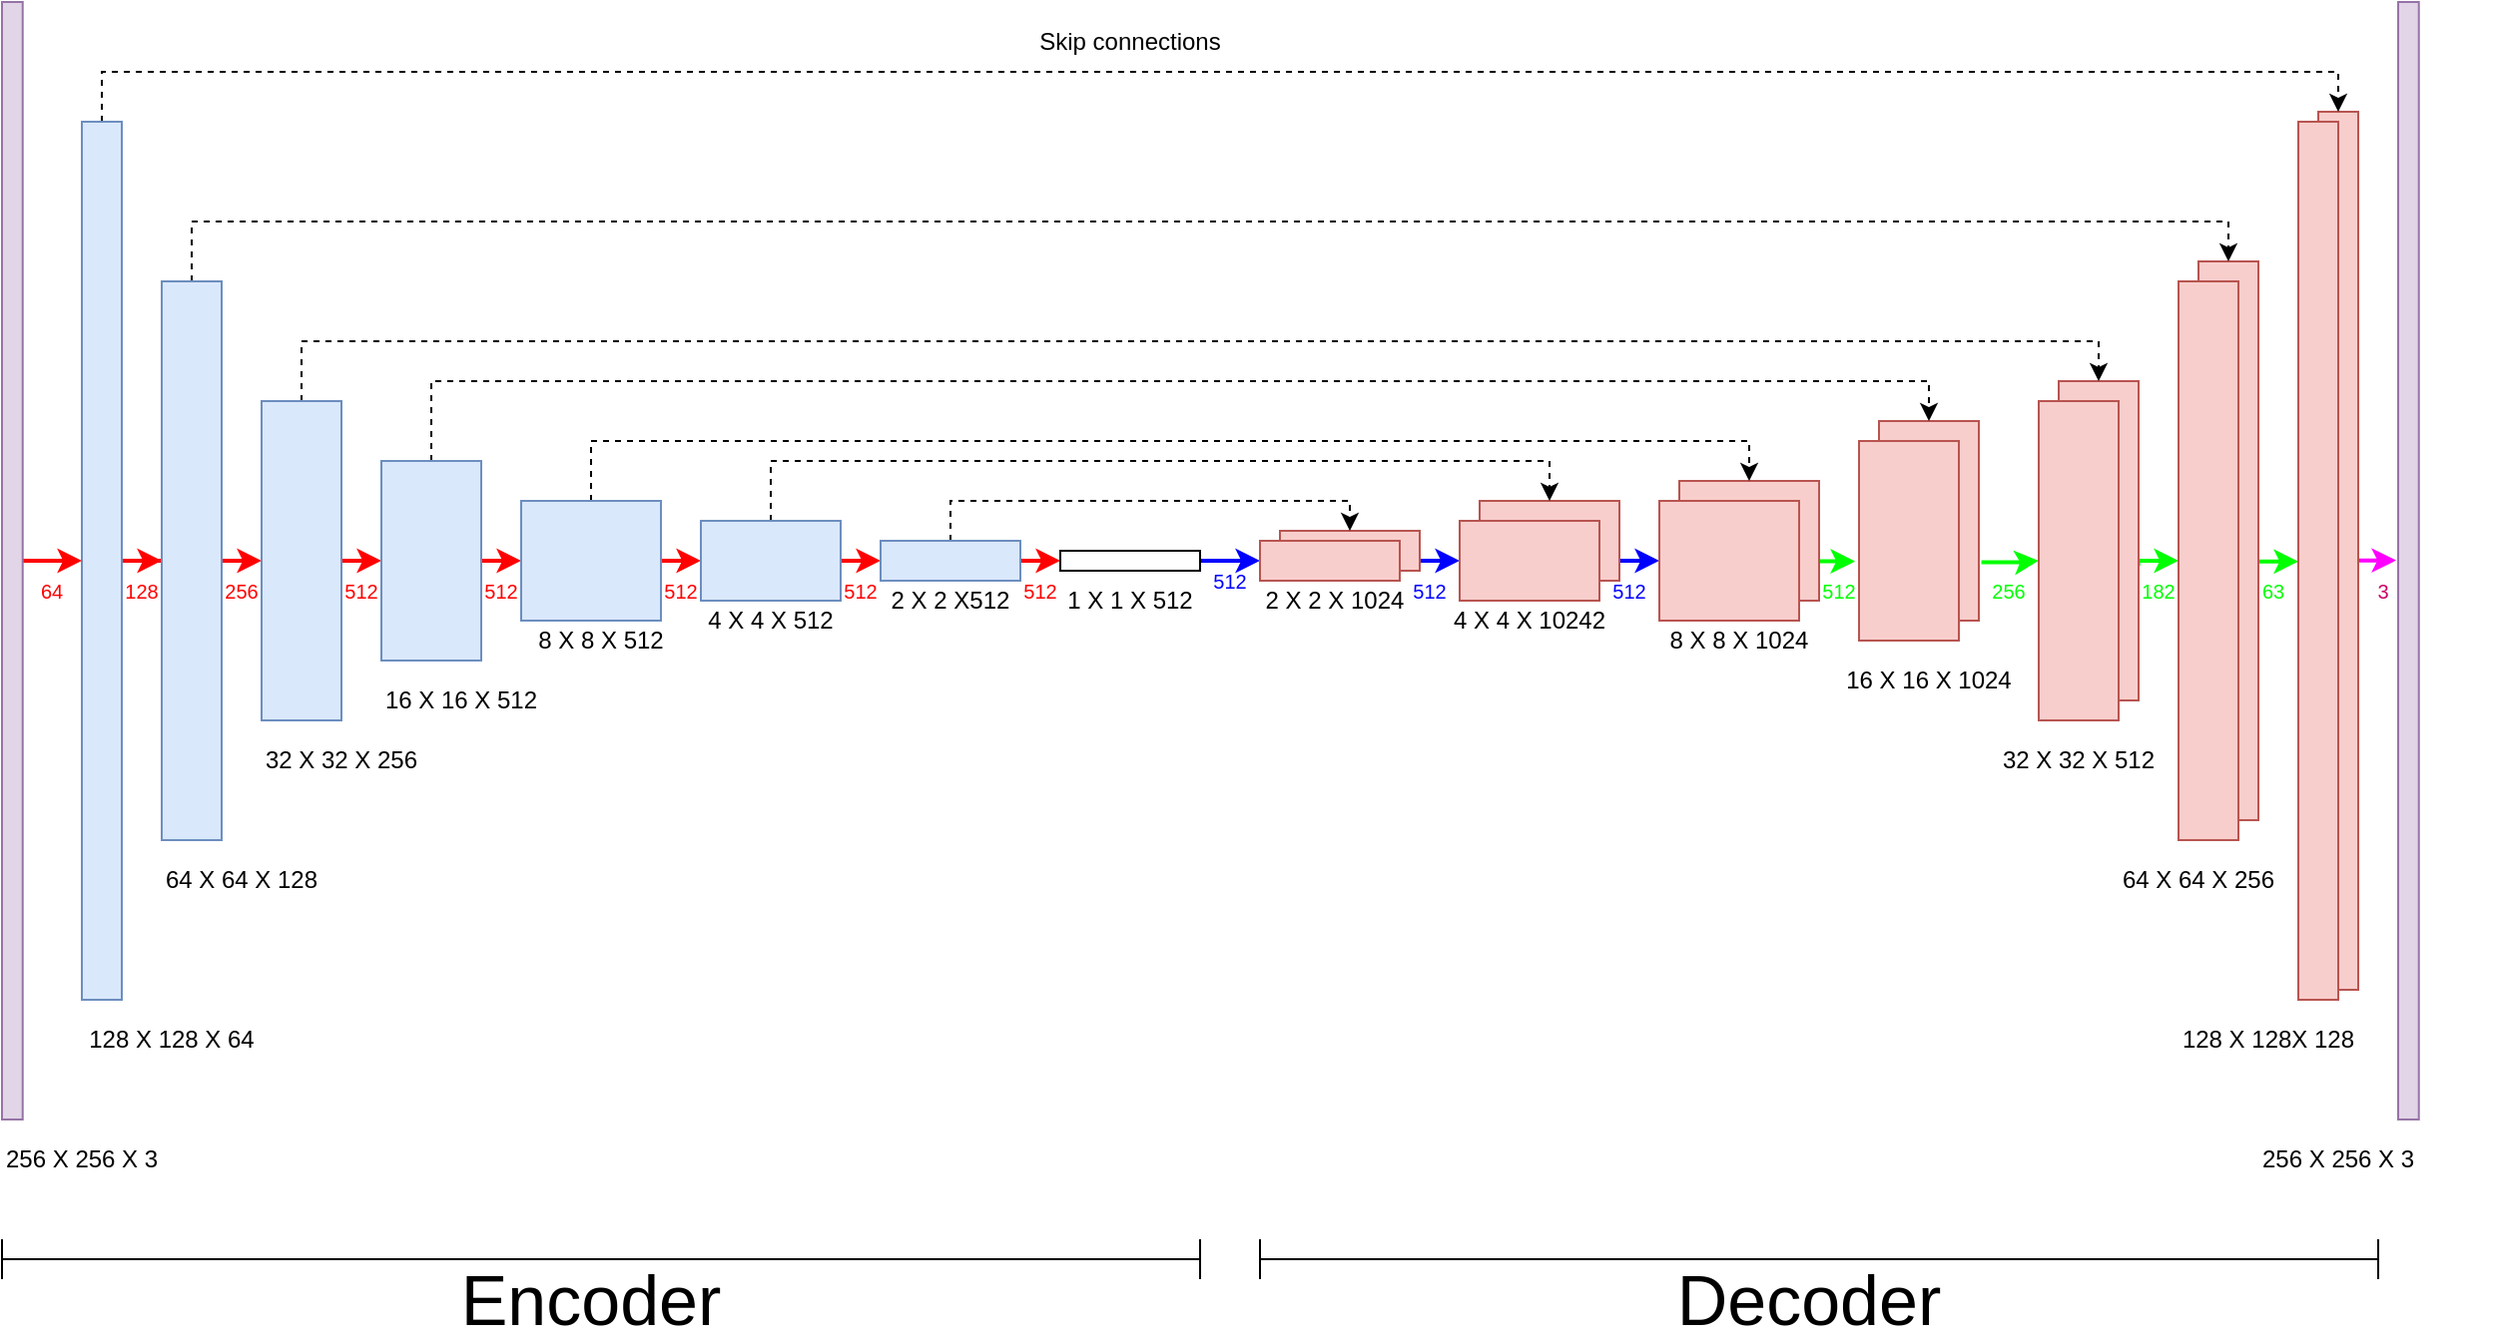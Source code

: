 <mxfile version="13.10.3" type="device"><diagram id="Tb9xU6wBlsFxmeblKptM" name="Page-1"><mxGraphModel dx="1240" dy="561" grid="1" gridSize="10" guides="1" tooltips="1" connect="1" arrows="1" fold="1" page="0" pageScale="1" pageWidth="827" pageHeight="1169" math="0" shadow="0"><root><mxCell id="0"/><mxCell id="1" parent="0"/><mxCell id="8-wT7h3L1jwCZVBHtdbj-76" style="edgeStyle=orthogonalEdgeStyle;rounded=0;orthogonalLoop=1;jettySize=auto;html=1;exitX=1;exitY=0.75;exitDx=0;exitDy=0;entryX=0;entryY=0.5;entryDx=0;entryDy=0;strokeColor=#0000FF;strokeWidth=2;" edge="1" parent="1" source="8-wT7h3L1jwCZVBHtdbj-24" target="8-wT7h3L1jwCZVBHtdbj-22"><mxGeometry relative="1" as="geometry"/></mxCell><mxCell id="8-wT7h3L1jwCZVBHtdbj-24" value="" style="rounded=0;whiteSpace=wrap;html=1;fillColor=#f8cecc;strokeColor=#b85450;" vertex="1" parent="1"><mxGeometry x="680" y="265" width="70" height="20" as="geometry"/></mxCell><mxCell id="8-wT7h3L1jwCZVBHtdbj-98" style="edgeStyle=orthogonalEdgeStyle;rounded=0;orthogonalLoop=1;jettySize=auto;html=1;exitX=0.964;exitY=0.511;exitDx=0;exitDy=0;strokeWidth=2;exitPerimeter=0;strokeColor=#FF00FF;" edge="1" parent="1" source="8-wT7h3L1jwCZVBHtdbj-37"><mxGeometry relative="1" as="geometry"><mxPoint x="1239" y="280" as="targetPoint"/></mxGeometry></mxCell><mxCell id="8-wT7h3L1jwCZVBHtdbj-37" value="" style="rounded=0;whiteSpace=wrap;html=1;fillColor=#f8cecc;strokeColor=#b85450;" vertex="1" parent="1"><mxGeometry x="1200" y="55" width="20" height="440" as="geometry"/></mxCell><mxCell id="8-wT7h3L1jwCZVBHtdbj-97" style="edgeStyle=orthogonalEdgeStyle;rounded=0;orthogonalLoop=1;jettySize=auto;html=1;strokeColor=#00FF00;strokeWidth=2;exitX=0.964;exitY=0.537;exitDx=0;exitDy=0;exitPerimeter=0;entryX=0;entryY=0.5;entryDx=0;entryDy=0;" edge="1" parent="1" source="8-wT7h3L1jwCZVBHtdbj-33" target="8-wT7h3L1jwCZVBHtdbj-36"><mxGeometry relative="1" as="geometry"><mxPoint x="1180" y="280" as="targetPoint"/></mxGeometry></mxCell><mxCell id="8-wT7h3L1jwCZVBHtdbj-33" value="" style="rounded=0;whiteSpace=wrap;html=1;fillColor=#f8cecc;strokeColor=#b85450;" vertex="1" parent="1"><mxGeometry x="1140" y="130" width="30" height="280" as="geometry"/></mxCell><mxCell id="8-wT7h3L1jwCZVBHtdbj-82" value="" style="edgeStyle=orthogonalEdgeStyle;rounded=0;orthogonalLoop=1;jettySize=auto;html=1;entryX=0;entryY=0.5;entryDx=0;entryDy=0;exitX=0.996;exitY=0.579;exitDx=0;exitDy=0;exitPerimeter=0;strokeColor=#00FF00;strokeWidth=2;" edge="1" parent="1" source="8-wT7h3L1jwCZVBHtdbj-31" target="8-wT7h3L1jwCZVBHtdbj-32"><mxGeometry relative="1" as="geometry"><mxPoint x="1110" y="261" as="sourcePoint"/><Array as="points"><mxPoint x="1110" y="280"/></Array></mxGeometry></mxCell><mxCell id="8-wT7h3L1jwCZVBHtdbj-31" value="" style="rounded=0;whiteSpace=wrap;html=1;fillColor=#f8cecc;strokeColor=#b85450;" vertex="1" parent="1"><mxGeometry x="1070" y="190" width="40" height="160" as="geometry"/></mxCell><mxCell id="8-wT7h3L1jwCZVBHtdbj-81" value="" style="edgeStyle=orthogonalEdgeStyle;rounded=0;orthogonalLoop=1;jettySize=auto;html=1;exitX=1.026;exitY=0.708;exitDx=0;exitDy=0;exitPerimeter=0;strokeColor=#00FF00;strokeWidth=2;" edge="1" parent="1" source="8-wT7h3L1jwCZVBHtdbj-29" target="8-wT7h3L1jwCZVBHtdbj-30"><mxGeometry relative="1" as="geometry"/></mxCell><mxCell id="8-wT7h3L1jwCZVBHtdbj-29" value="" style="rounded=0;whiteSpace=wrap;html=1;fillColor=#f8cecc;strokeColor=#b85450;" vertex="1" parent="1"><mxGeometry x="980" y="210" width="50" height="100" as="geometry"/></mxCell><mxCell id="8-wT7h3L1jwCZVBHtdbj-80" style="edgeStyle=orthogonalEdgeStyle;rounded=0;orthogonalLoop=1;jettySize=auto;html=1;exitX=0.991;exitY=0.671;exitDx=0;exitDy=0;exitPerimeter=0;strokeWidth=2;strokeColor=#00FF00;" edge="1" parent="1" source="8-wT7h3L1jwCZVBHtdbj-26"><mxGeometry relative="1" as="geometry"><mxPoint x="968" y="280" as="targetPoint"/></mxGeometry></mxCell><mxCell id="8-wT7h3L1jwCZVBHtdbj-26" value="" style="rounded=0;whiteSpace=wrap;html=1;fillColor=#f8cecc;strokeColor=#b85450;" vertex="1" parent="1"><mxGeometry x="880" y="240" width="70" height="60" as="geometry"/></mxCell><mxCell id="8-wT7h3L1jwCZVBHtdbj-77" style="edgeStyle=orthogonalEdgeStyle;rounded=0;orthogonalLoop=1;jettySize=auto;html=1;exitX=1;exitY=0.75;exitDx=0;exitDy=0;entryX=0;entryY=0.5;entryDx=0;entryDy=0;strokeColor=#0000FF;strokeWidth=2;" edge="1" parent="1" source="8-wT7h3L1jwCZVBHtdbj-25" target="8-wT7h3L1jwCZVBHtdbj-23"><mxGeometry relative="1" as="geometry"/></mxCell><mxCell id="8-wT7h3L1jwCZVBHtdbj-25" value="" style="rounded=0;whiteSpace=wrap;html=1;fillColor=#f8cecc;strokeColor=#b85450;" vertex="1" parent="1"><mxGeometry x="780" y="250" width="70" height="40" as="geometry"/></mxCell><mxCell id="8-wT7h3L1jwCZVBHtdbj-56" style="edgeStyle=orthogonalEdgeStyle;rounded=0;orthogonalLoop=1;jettySize=auto;html=1;dashed=1;" edge="1" parent="1" source="8-wT7h3L1jwCZVBHtdbj-2"><mxGeometry relative="1" as="geometry"><mxPoint x="1210" y="55" as="targetPoint"/><Array as="points"><mxPoint x="90" y="35"/><mxPoint x="1210" y="35"/><mxPoint x="1210" y="55"/></Array></mxGeometry></mxCell><mxCell id="8-wT7h3L1jwCZVBHtdbj-92" value="" style="edgeStyle=orthogonalEdgeStyle;rounded=0;orthogonalLoop=1;jettySize=auto;html=1;entryX=0;entryY=0.5;entryDx=0;entryDy=0;strokeColor=#FF0000;strokeWidth=2;" edge="1" parent="1" source="8-wT7h3L1jwCZVBHtdbj-2" target="8-wT7h3L1jwCZVBHtdbj-3"><mxGeometry relative="1" as="geometry"/></mxCell><mxCell id="8-wT7h3L1jwCZVBHtdbj-2" value="" style="rounded=0;whiteSpace=wrap;html=1;fillColor=#dae8fc;strokeColor=#6c8ebf;" vertex="1" parent="1"><mxGeometry x="80" y="60" width="20" height="440" as="geometry"/></mxCell><mxCell id="8-wT7h3L1jwCZVBHtdbj-55" style="edgeStyle=orthogonalEdgeStyle;rounded=0;orthogonalLoop=1;jettySize=auto;html=1;entryX=0.5;entryY=0;entryDx=0;entryDy=0;dashed=1;" edge="1" parent="1" source="8-wT7h3L1jwCZVBHtdbj-3" target="8-wT7h3L1jwCZVBHtdbj-33"><mxGeometry relative="1" as="geometry"><Array as="points"><mxPoint x="135" y="110"/><mxPoint x="1155" y="110"/></Array></mxGeometry></mxCell><mxCell id="8-wT7h3L1jwCZVBHtdbj-68" style="edgeStyle=orthogonalEdgeStyle;rounded=0;orthogonalLoop=1;jettySize=auto;html=1;exitX=1;exitY=0.5;exitDx=0;exitDy=0;entryX=0;entryY=0.5;entryDx=0;entryDy=0;strokeColor=#FF0000;strokeWidth=2;" edge="1" parent="1" source="8-wT7h3L1jwCZVBHtdbj-3" target="8-wT7h3L1jwCZVBHtdbj-4"><mxGeometry relative="1" as="geometry"/></mxCell><mxCell id="8-wT7h3L1jwCZVBHtdbj-3" value="" style="rounded=0;whiteSpace=wrap;html=1;fillColor=#dae8fc;strokeColor=#6c8ebf;" vertex="1" parent="1"><mxGeometry x="120" y="140" width="30" height="280" as="geometry"/></mxCell><mxCell id="8-wT7h3L1jwCZVBHtdbj-54" style="edgeStyle=orthogonalEdgeStyle;rounded=0;orthogonalLoop=1;jettySize=auto;html=1;entryX=0.5;entryY=0;entryDx=0;entryDy=0;dashed=1;" edge="1" parent="1" source="8-wT7h3L1jwCZVBHtdbj-4" target="8-wT7h3L1jwCZVBHtdbj-31"><mxGeometry relative="1" as="geometry"><Array as="points"><mxPoint x="190" y="170"/><mxPoint x="1090" y="170"/></Array></mxGeometry></mxCell><mxCell id="8-wT7h3L1jwCZVBHtdbj-69" style="edgeStyle=orthogonalEdgeStyle;rounded=0;orthogonalLoop=1;jettySize=auto;html=1;exitX=1;exitY=0.5;exitDx=0;exitDy=0;entryX=0;entryY=0.5;entryDx=0;entryDy=0;strokeColor=#FF0000;strokeWidth=2;" edge="1" parent="1" source="8-wT7h3L1jwCZVBHtdbj-4" target="8-wT7h3L1jwCZVBHtdbj-5"><mxGeometry relative="1" as="geometry"/></mxCell><mxCell id="8-wT7h3L1jwCZVBHtdbj-4" value="" style="rounded=0;whiteSpace=wrap;html=1;fillColor=#dae8fc;strokeColor=#6c8ebf;" vertex="1" parent="1"><mxGeometry x="170" y="200" width="40" height="160" as="geometry"/></mxCell><mxCell id="8-wT7h3L1jwCZVBHtdbj-53" style="edgeStyle=orthogonalEdgeStyle;rounded=0;orthogonalLoop=1;jettySize=auto;html=1;entryX=0.5;entryY=0;entryDx=0;entryDy=0;dashed=1;" edge="1" parent="1" source="8-wT7h3L1jwCZVBHtdbj-5" target="8-wT7h3L1jwCZVBHtdbj-29"><mxGeometry relative="1" as="geometry"><Array as="points"><mxPoint x="255" y="190"/><mxPoint x="1005" y="190"/></Array></mxGeometry></mxCell><mxCell id="8-wT7h3L1jwCZVBHtdbj-70" style="edgeStyle=orthogonalEdgeStyle;rounded=0;orthogonalLoop=1;jettySize=auto;html=1;exitX=1;exitY=0.5;exitDx=0;exitDy=0;entryX=0;entryY=0.498;entryDx=0;entryDy=0;entryPerimeter=0;strokeColor=#FF0000;strokeWidth=2;" edge="1" parent="1" source="8-wT7h3L1jwCZVBHtdbj-5" target="8-wT7h3L1jwCZVBHtdbj-6"><mxGeometry relative="1" as="geometry"><mxPoint x="290" y="279.857" as="targetPoint"/></mxGeometry></mxCell><mxCell id="8-wT7h3L1jwCZVBHtdbj-5" value="" style="rounded=0;whiteSpace=wrap;html=1;fillColor=#dae8fc;strokeColor=#6c8ebf;" vertex="1" parent="1"><mxGeometry x="230" y="230" width="50" height="100" as="geometry"/></mxCell><mxCell id="8-wT7h3L1jwCZVBHtdbj-52" style="edgeStyle=orthogonalEdgeStyle;rounded=0;orthogonalLoop=1;jettySize=auto;html=1;exitX=0.5;exitY=0;exitDx=0;exitDy=0;entryX=0.5;entryY=0;entryDx=0;entryDy=0;dashed=1;" edge="1" parent="1" source="8-wT7h3L1jwCZVBHtdbj-6" target="8-wT7h3L1jwCZVBHtdbj-26"><mxGeometry relative="1" as="geometry"/></mxCell><mxCell id="8-wT7h3L1jwCZVBHtdbj-71" style="edgeStyle=orthogonalEdgeStyle;rounded=0;orthogonalLoop=1;jettySize=auto;html=1;exitX=1;exitY=0.5;exitDx=0;exitDy=0;entryX=0;entryY=0.5;entryDx=0;entryDy=0;strokeColor=#FF0000;strokeWidth=2;" edge="1" parent="1" source="8-wT7h3L1jwCZVBHtdbj-6" target="8-wT7h3L1jwCZVBHtdbj-7"><mxGeometry relative="1" as="geometry"/></mxCell><mxCell id="8-wT7h3L1jwCZVBHtdbj-6" value="" style="rounded=0;whiteSpace=wrap;html=1;fillColor=#dae8fc;strokeColor=#6c8ebf;" vertex="1" parent="1"><mxGeometry x="300" y="250" width="70" height="60" as="geometry"/></mxCell><mxCell id="8-wT7h3L1jwCZVBHtdbj-51" style="edgeStyle=orthogonalEdgeStyle;rounded=0;orthogonalLoop=1;jettySize=auto;html=1;entryX=0.5;entryY=0;entryDx=0;entryDy=0;dashed=1;" edge="1" parent="1" source="8-wT7h3L1jwCZVBHtdbj-7" target="8-wT7h3L1jwCZVBHtdbj-25"><mxGeometry relative="1" as="geometry"><Array as="points"><mxPoint x="425" y="230"/><mxPoint x="815" y="230"/></Array></mxGeometry></mxCell><mxCell id="8-wT7h3L1jwCZVBHtdbj-72" style="edgeStyle=orthogonalEdgeStyle;rounded=0;orthogonalLoop=1;jettySize=auto;html=1;exitX=1;exitY=0.5;exitDx=0;exitDy=0;entryX=0;entryY=0.5;entryDx=0;entryDy=0;strokeColor=#FF0000;strokeWidth=2;" edge="1" parent="1" source="8-wT7h3L1jwCZVBHtdbj-7" target="8-wT7h3L1jwCZVBHtdbj-10"><mxGeometry relative="1" as="geometry"/></mxCell><mxCell id="8-wT7h3L1jwCZVBHtdbj-7" value="" style="rounded=0;whiteSpace=wrap;html=1;fillColor=#dae8fc;strokeColor=#6c8ebf;" vertex="1" parent="1"><mxGeometry x="390" y="260" width="70" height="40" as="geometry"/></mxCell><mxCell id="8-wT7h3L1jwCZVBHtdbj-91" value="" style="edgeStyle=orthogonalEdgeStyle;rounded=0;orthogonalLoop=1;jettySize=auto;html=1;strokeColor=#FF0000;strokeWidth=2;" edge="1" parent="1" source="8-wT7h3L1jwCZVBHtdbj-8"><mxGeometry relative="1" as="geometry"><mxPoint x="80" y="280" as="targetPoint"/></mxGeometry></mxCell><mxCell id="8-wT7h3L1jwCZVBHtdbj-8" value="" style="rounded=0;whiteSpace=wrap;html=1;labelBackgroundColor=none;fillColor=#e1d5e7;strokeColor=#9673a6;" vertex="1" parent="1"><mxGeometry x="40" width="10.36" height="560" as="geometry"/></mxCell><mxCell id="8-wT7h3L1jwCZVBHtdbj-49" style="edgeStyle=orthogonalEdgeStyle;rounded=0;orthogonalLoop=1;jettySize=auto;html=1;exitX=0.5;exitY=0;exitDx=0;exitDy=0;entryX=0.5;entryY=0;entryDx=0;entryDy=0;dashed=1;" edge="1" parent="1" source="8-wT7h3L1jwCZVBHtdbj-10" target="8-wT7h3L1jwCZVBHtdbj-24"><mxGeometry relative="1" as="geometry"><mxPoint x="700" y="260" as="targetPoint"/><Array as="points"><mxPoint x="515" y="250"/><mxPoint x="715" y="250"/></Array></mxGeometry></mxCell><mxCell id="8-wT7h3L1jwCZVBHtdbj-73" style="edgeStyle=orthogonalEdgeStyle;rounded=0;orthogonalLoop=1;jettySize=auto;html=1;exitX=1;exitY=0.5;exitDx=0;exitDy=0;entryX=0;entryY=0.5;entryDx=0;entryDy=0;strokeColor=#FF0000;strokeWidth=2;" edge="1" parent="1" source="8-wT7h3L1jwCZVBHtdbj-10" target="8-wT7h3L1jwCZVBHtdbj-11"><mxGeometry relative="1" as="geometry"/></mxCell><mxCell id="8-wT7h3L1jwCZVBHtdbj-10" value="" style="rounded=0;whiteSpace=wrap;html=1;fillColor=#dae8fc;strokeColor=#6c8ebf;" vertex="1" parent="1"><mxGeometry x="480" y="270" width="70" height="20" as="geometry"/></mxCell><mxCell id="8-wT7h3L1jwCZVBHtdbj-74" style="edgeStyle=orthogonalEdgeStyle;rounded=0;orthogonalLoop=1;jettySize=auto;html=1;exitX=1;exitY=0.5;exitDx=0;exitDy=0;entryX=0;entryY=0.5;entryDx=0;entryDy=0;strokeWidth=2;strokeColor=#0000FF;" edge="1" parent="1" source="8-wT7h3L1jwCZVBHtdbj-11" target="8-wT7h3L1jwCZVBHtdbj-21"><mxGeometry relative="1" as="geometry"/></mxCell><mxCell id="8-wT7h3L1jwCZVBHtdbj-11" value="" style="rounded=0;whiteSpace=wrap;html=1;" vertex="1" parent="1"><mxGeometry x="570" y="275" width="70" height="10" as="geometry"/></mxCell><mxCell id="8-wT7h3L1jwCZVBHtdbj-12" value="256 X 256 X 3" style="text;html=1;strokeColor=none;fillColor=none;align=left;verticalAlign=middle;whiteSpace=wrap;rounded=0;" vertex="1" parent="1"><mxGeometry x="40" y="570" width="120" height="20" as="geometry"/></mxCell><mxCell id="8-wT7h3L1jwCZVBHtdbj-13" value="128 X 128 X 64" style="text;html=1;strokeColor=none;fillColor=none;align=center;verticalAlign=middle;whiteSpace=wrap;rounded=0;" vertex="1" parent="1"><mxGeometry x="80" y="510" width="90" height="20" as="geometry"/></mxCell><mxCell id="8-wT7h3L1jwCZVBHtdbj-14" value="64 X 64 X 128" style="text;html=1;strokeColor=none;fillColor=none;align=center;verticalAlign=middle;whiteSpace=wrap;rounded=0;" vertex="1" parent="1"><mxGeometry x="120" y="430" width="80" height="20" as="geometry"/></mxCell><mxCell id="8-wT7h3L1jwCZVBHtdbj-15" value="32 X 32 X 256" style="text;html=1;strokeColor=none;fillColor=none;align=center;verticalAlign=middle;whiteSpace=wrap;rounded=0;" vertex="1" parent="1"><mxGeometry x="170" y="370" width="80" height="20" as="geometry"/></mxCell><mxCell id="8-wT7h3L1jwCZVBHtdbj-16" value="16 X 16 X 512" style="text;html=1;strokeColor=none;fillColor=none;align=center;verticalAlign=middle;whiteSpace=wrap;rounded=0;" vertex="1" parent="1"><mxGeometry x="230" y="340" width="80" height="20" as="geometry"/></mxCell><mxCell id="8-wT7h3L1jwCZVBHtdbj-17" value="8 X 8 X 512" style="text;html=1;strokeColor=none;fillColor=none;align=center;verticalAlign=middle;whiteSpace=wrap;rounded=0;" vertex="1" parent="1"><mxGeometry x="300" y="310" width="80" height="20" as="geometry"/></mxCell><mxCell id="8-wT7h3L1jwCZVBHtdbj-18" value="4 X 4 X 512" style="text;html=1;align=center;verticalAlign=middle;whiteSpace=wrap;rounded=0;" vertex="1" parent="1"><mxGeometry x="380" y="300" width="90" height="20" as="geometry"/></mxCell><mxCell id="8-wT7h3L1jwCZVBHtdbj-19" value="2 X 2 X512" style="text;html=1;strokeColor=none;fillColor=none;align=center;verticalAlign=middle;whiteSpace=wrap;rounded=0;" vertex="1" parent="1"><mxGeometry x="480" y="290" width="70" height="20" as="geometry"/></mxCell><mxCell id="8-wT7h3L1jwCZVBHtdbj-20" value="1 X 1 X 512" style="text;html=1;strokeColor=none;fillColor=none;align=center;verticalAlign=middle;whiteSpace=wrap;rounded=0;" vertex="1" parent="1"><mxGeometry x="570" y="290" width="70" height="20" as="geometry"/></mxCell><mxCell id="8-wT7h3L1jwCZVBHtdbj-21" value="" style="rounded=0;whiteSpace=wrap;html=1;fillColor=#f8cecc;strokeColor=#b85450;" vertex="1" parent="1"><mxGeometry x="670" y="270" width="70" height="20" as="geometry"/></mxCell><mxCell id="8-wT7h3L1jwCZVBHtdbj-22" value="" style="rounded=0;whiteSpace=wrap;html=1;fillColor=#f8cecc;strokeColor=#b85450;" vertex="1" parent="1"><mxGeometry x="770" y="260" width="70" height="40" as="geometry"/></mxCell><mxCell id="8-wT7h3L1jwCZVBHtdbj-23" value="" style="rounded=0;whiteSpace=wrap;html=1;fillColor=#f8cecc;strokeColor=#b85450;" vertex="1" parent="1"><mxGeometry x="870" y="250" width="70" height="60" as="geometry"/></mxCell><mxCell id="8-wT7h3L1jwCZVBHtdbj-28" value="" style="rounded=0;whiteSpace=wrap;html=1;fillColor=#f8cecc;strokeColor=#b85450;" vertex="1" parent="1"><mxGeometry x="970" y="220" width="50" height="100" as="geometry"/></mxCell><mxCell id="8-wT7h3L1jwCZVBHtdbj-30" value="" style="rounded=0;whiteSpace=wrap;html=1;fillColor=#f8cecc;strokeColor=#b85450;" vertex="1" parent="1"><mxGeometry x="1060" y="200" width="40" height="160" as="geometry"/></mxCell><mxCell id="8-wT7h3L1jwCZVBHtdbj-32" value="" style="rounded=0;whiteSpace=wrap;html=1;fillColor=#f8cecc;strokeColor=#b85450;" vertex="1" parent="1"><mxGeometry x="1130" y="140" width="30" height="280" as="geometry"/></mxCell><mxCell id="8-wT7h3L1jwCZVBHtdbj-36" value="" style="rounded=0;whiteSpace=wrap;html=1;fillColor=#f8cecc;strokeColor=#b85450;" vertex="1" parent="1"><mxGeometry x="1190" y="60" width="20" height="440" as="geometry"/></mxCell><mxCell id="8-wT7h3L1jwCZVBHtdbj-38" value="" style="rounded=0;whiteSpace=wrap;html=1;fillColor=#e1d5e7;strokeColor=#9673a6;" vertex="1" parent="1"><mxGeometry x="1240" width="10.36" height="560" as="geometry"/></mxCell><mxCell id="8-wT7h3L1jwCZVBHtdbj-39" value="2 X 2 X&amp;nbsp;1024" style="text;html=1;strokeColor=none;fillColor=none;align=center;verticalAlign=middle;whiteSpace=wrap;rounded=0;" vertex="1" parent="1"><mxGeometry x="670" y="290" width="75" height="20" as="geometry"/></mxCell><mxCell id="8-wT7h3L1jwCZVBHtdbj-41" value="4 X 4 X 10242&lt;br&gt;" style="text;html=1;strokeColor=none;fillColor=none;align=center;verticalAlign=middle;whiteSpace=wrap;rounded=0;" vertex="1" parent="1"><mxGeometry x="760" y="300" width="90" height="20" as="geometry"/></mxCell><mxCell id="8-wT7h3L1jwCZVBHtdbj-42" value="8 X 8 X 1024" style="text;html=1;strokeColor=none;fillColor=none;align=center;verticalAlign=middle;whiteSpace=wrap;rounded=0;" vertex="1" parent="1"><mxGeometry x="870" y="310" width="80" height="20" as="geometry"/></mxCell><mxCell id="8-wT7h3L1jwCZVBHtdbj-43" value="16 X 16 X 1024" style="text;html=1;strokeColor=none;fillColor=none;align=center;verticalAlign=middle;whiteSpace=wrap;rounded=0;" vertex="1" parent="1"><mxGeometry x="960" y="330" width="90" height="20" as="geometry"/></mxCell><mxCell id="8-wT7h3L1jwCZVBHtdbj-44" value="32 X 32 X 512" style="text;html=1;strokeColor=none;fillColor=none;align=center;verticalAlign=middle;whiteSpace=wrap;rounded=0;" vertex="1" parent="1"><mxGeometry x="1040" y="370" width="80" height="20" as="geometry"/></mxCell><mxCell id="8-wT7h3L1jwCZVBHtdbj-45" value="64 X 64 X 256" style="text;html=1;strokeColor=none;fillColor=none;align=center;verticalAlign=middle;whiteSpace=wrap;rounded=0;" vertex="1" parent="1"><mxGeometry x="1100" y="430" width="80" height="20" as="geometry"/></mxCell><mxCell id="8-wT7h3L1jwCZVBHtdbj-46" value="128 X 128X 128" style="text;html=1;strokeColor=none;fillColor=none;align=center;verticalAlign=middle;whiteSpace=wrap;rounded=0;" vertex="1" parent="1"><mxGeometry x="1130" y="510" width="90" height="20" as="geometry"/></mxCell><mxCell id="8-wT7h3L1jwCZVBHtdbj-47" value="256 X 256 X 3" style="text;html=1;strokeColor=none;fillColor=none;align=left;verticalAlign=middle;whiteSpace=wrap;rounded=0;" vertex="1" parent="1"><mxGeometry x="1170" y="570" width="120" height="20" as="geometry"/></mxCell><mxCell id="8-wT7h3L1jwCZVBHtdbj-57" value="Skip connections" style="text;html=1;strokeColor=none;fillColor=none;align=center;verticalAlign=middle;whiteSpace=wrap;rounded=0;" vertex="1" parent="1"><mxGeometry x="450" y="10" width="310" height="20" as="geometry"/></mxCell><mxCell id="8-wT7h3L1jwCZVBHtdbj-61" value="" style="shape=crossbar;whiteSpace=wrap;html=1;rounded=1;" vertex="1" parent="1"><mxGeometry x="40" y="620" width="600" height="20" as="geometry"/></mxCell><mxCell id="8-wT7h3L1jwCZVBHtdbj-62" value="&lt;font style=&quot;font-size: 35px&quot;&gt;Encoder&lt;/font&gt;" style="text;html=1;strokeColor=none;fillColor=none;align=center;verticalAlign=middle;whiteSpace=wrap;rounded=0;" vertex="1" parent="1"><mxGeometry x="60" y="640" width="550" height="20" as="geometry"/></mxCell><mxCell id="8-wT7h3L1jwCZVBHtdbj-64" value="" style="shape=crossbar;whiteSpace=wrap;html=1;rounded=1;" vertex="1" parent="1"><mxGeometry x="670" y="620" width="560" height="20" as="geometry"/></mxCell><mxCell id="8-wT7h3L1jwCZVBHtdbj-65" value="&lt;font style=&quot;font-size: 35px&quot;&gt;Decoder&lt;/font&gt;" style="text;html=1;strokeColor=none;fillColor=none;align=center;verticalAlign=middle;whiteSpace=wrap;rounded=0;" vertex="1" parent="1"><mxGeometry x="670" y="640" width="550" height="20" as="geometry"/></mxCell><mxCell id="8-wT7h3L1jwCZVBHtdbj-102" value="64" style="text;html=1;strokeColor=none;fillColor=none;align=center;verticalAlign=middle;whiteSpace=wrap;rounded=0;labelBackgroundColor=none;fontColor=#FF0000;fontSize=10;" vertex="1" parent="1"><mxGeometry x="50.36" y="285" width="29.64" height="20" as="geometry"/></mxCell><mxCell id="8-wT7h3L1jwCZVBHtdbj-103" value="128" style="text;html=1;strokeColor=none;fillColor=none;align=center;verticalAlign=middle;whiteSpace=wrap;rounded=0;labelBackgroundColor=none;fontColor=#FF0000;fontSize=10;" vertex="1" parent="1"><mxGeometry x="90" y="285" width="39.64" height="20" as="geometry"/></mxCell><mxCell id="8-wT7h3L1jwCZVBHtdbj-104" value="256" style="text;html=1;strokeColor=none;fillColor=none;align=center;verticalAlign=middle;whiteSpace=wrap;rounded=0;labelBackgroundColor=none;fontColor=#FF0000;fontSize=10;" vertex="1" parent="1"><mxGeometry x="140.18" y="285" width="39.64" height="20" as="geometry"/></mxCell><mxCell id="8-wT7h3L1jwCZVBHtdbj-105" value="512" style="text;html=1;strokeColor=none;fillColor=none;align=center;verticalAlign=middle;whiteSpace=wrap;rounded=0;labelBackgroundColor=none;fontColor=#FF0000;fontSize=10;" vertex="1" parent="1"><mxGeometry x="200" y="285" width="39.64" height="20" as="geometry"/></mxCell><mxCell id="8-wT7h3L1jwCZVBHtdbj-106" value="512" style="text;html=1;strokeColor=none;fillColor=none;align=center;verticalAlign=middle;whiteSpace=wrap;rounded=0;labelBackgroundColor=none;fontColor=#FF0000;fontSize=10;" vertex="1" parent="1"><mxGeometry x="270.36" y="285" width="39.64" height="20" as="geometry"/></mxCell><mxCell id="8-wT7h3L1jwCZVBHtdbj-107" value="512" style="text;html=1;strokeColor=none;fillColor=none;align=center;verticalAlign=middle;whiteSpace=wrap;rounded=0;labelBackgroundColor=none;fontColor=#FF0000;fontSize=10;" vertex="1" parent="1"><mxGeometry x="360" y="285" width="39.64" height="20" as="geometry"/></mxCell><mxCell id="8-wT7h3L1jwCZVBHtdbj-108" value="512" style="text;html=1;strokeColor=none;fillColor=none;align=center;verticalAlign=middle;whiteSpace=wrap;rounded=0;labelBackgroundColor=none;fontColor=#FF0000;fontSize=10;" vertex="1" parent="1"><mxGeometry x="450" y="285" width="39.64" height="20" as="geometry"/></mxCell><mxCell id="8-wT7h3L1jwCZVBHtdbj-109" value="512" style="text;html=1;strokeColor=none;fillColor=none;align=center;verticalAlign=middle;whiteSpace=wrap;rounded=0;labelBackgroundColor=none;fontColor=#FF0000;fontSize=10;" vertex="1" parent="1"><mxGeometry x="540" y="285" width="39.64" height="20" as="geometry"/></mxCell><mxCell id="8-wT7h3L1jwCZVBHtdbj-110" value="512" style="text;html=1;strokeColor=none;fillColor=none;align=center;verticalAlign=middle;whiteSpace=wrap;rounded=0;labelBackgroundColor=none;fontSize=10;fontColor=#0000FF;" vertex="1" parent="1"><mxGeometry x="630.36" y="280" width="49.64" height="20" as="geometry"/></mxCell><mxCell id="8-wT7h3L1jwCZVBHtdbj-111" value="512" style="text;html=1;strokeColor=none;fillColor=none;align=center;verticalAlign=middle;whiteSpace=wrap;rounded=0;labelBackgroundColor=none;fontSize=10;fontColor=#0000FF;" vertex="1" parent="1"><mxGeometry x="730.36" y="285" width="49.64" height="20" as="geometry"/></mxCell><mxCell id="8-wT7h3L1jwCZVBHtdbj-112" value="512" style="text;html=1;strokeColor=none;fillColor=none;align=center;verticalAlign=middle;whiteSpace=wrap;rounded=0;labelBackgroundColor=none;fontSize=10;fontColor=#0000FF;" vertex="1" parent="1"><mxGeometry x="830.36" y="285" width="49.64" height="20" as="geometry"/></mxCell><mxCell id="8-wT7h3L1jwCZVBHtdbj-113" value="512" style="text;html=1;strokeColor=none;fillColor=none;align=center;verticalAlign=middle;whiteSpace=wrap;rounded=0;labelBackgroundColor=none;fontSize=10;fontColor=#00FF00;" vertex="1" parent="1"><mxGeometry x="940" y="285" width="40" height="20" as="geometry"/></mxCell><mxCell id="8-wT7h3L1jwCZVBHtdbj-114" value="256" style="text;html=1;strokeColor=none;fillColor=none;align=center;verticalAlign=middle;whiteSpace=wrap;rounded=0;labelBackgroundColor=none;fontSize=10;fontColor=#00FF00;" vertex="1" parent="1"><mxGeometry x="1020" y="285" width="50" height="20" as="geometry"/></mxCell><mxCell id="8-wT7h3L1jwCZVBHtdbj-115" value="182" style="text;html=1;strokeColor=none;fillColor=none;align=center;verticalAlign=middle;whiteSpace=wrap;rounded=0;labelBackgroundColor=none;fontSize=10;fontColor=#00FF00;" vertex="1" parent="1"><mxGeometry x="1100" y="285" width="40" height="20" as="geometry"/></mxCell><mxCell id="8-wT7h3L1jwCZVBHtdbj-116" value="63" style="text;html=1;strokeColor=none;fillColor=none;align=center;verticalAlign=middle;whiteSpace=wrap;rounded=0;labelBackgroundColor=none;fontSize=10;fontColor=#00FF00;" vertex="1" parent="1"><mxGeometry x="1160" y="285" width="35" height="20" as="geometry"/></mxCell><mxCell id="8-wT7h3L1jwCZVBHtdbj-117" value="&lt;font color=&quot;#cc0066&quot;&gt;3&lt;/font&gt;" style="text;html=1;strokeColor=none;fillColor=none;align=center;verticalAlign=middle;whiteSpace=wrap;rounded=0;labelBackgroundColor=none;fontSize=10;fontColor=#00FF00;" vertex="1" parent="1"><mxGeometry x="1215.36" y="285" width="35" height="20" as="geometry"/></mxCell></root></mxGraphModel></diagram></mxfile>